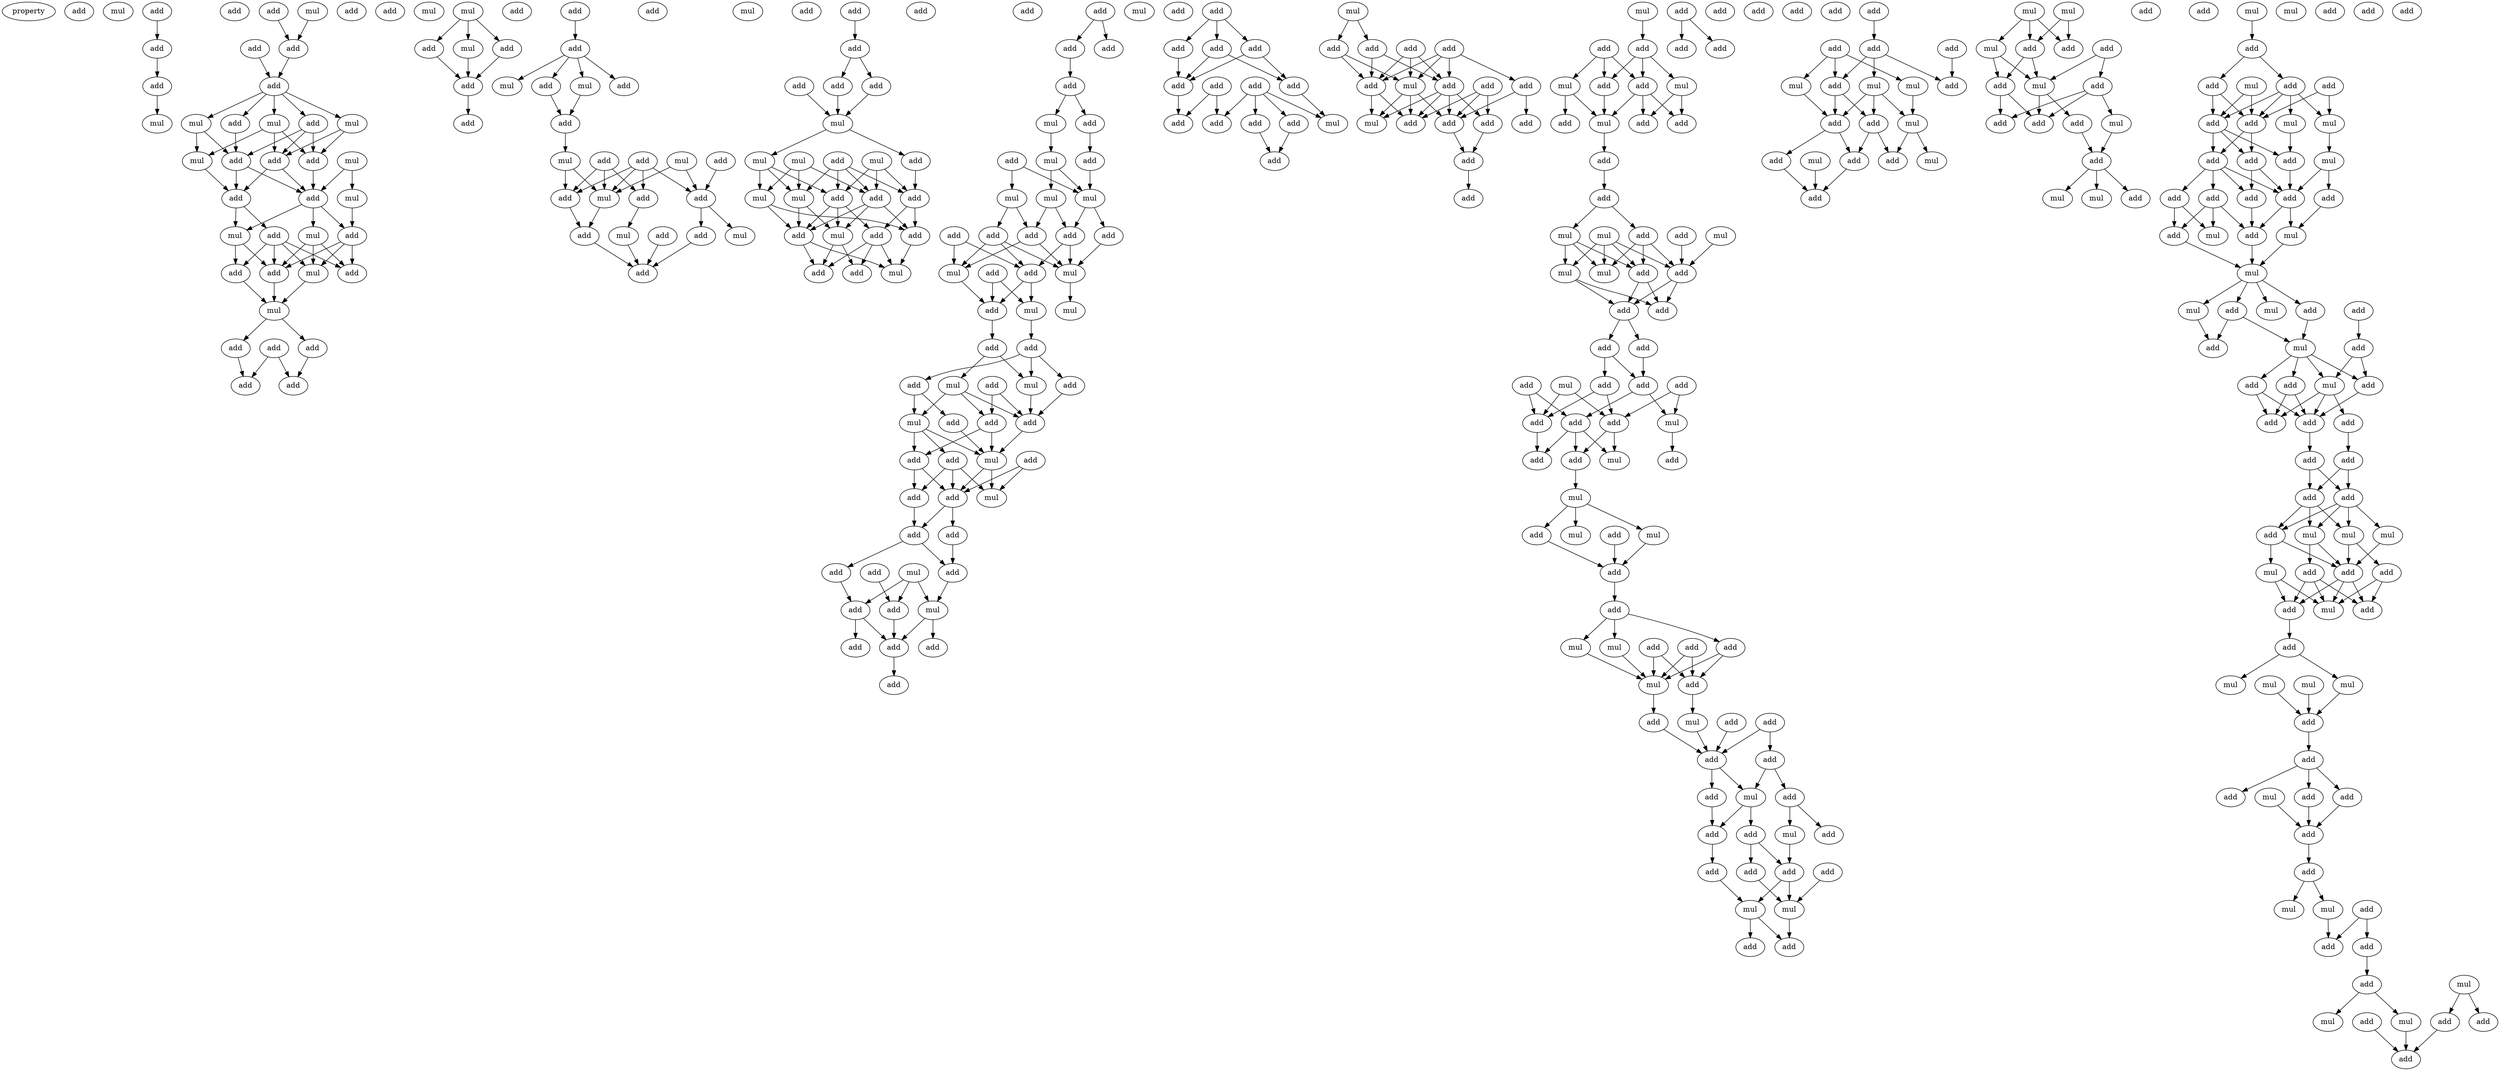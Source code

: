 digraph {
    node [fontcolor=black]
    property [mul=2,lf=1.1]
    0 [ label = add ];
    1 [ label = mul ];
    2 [ label = add ];
    3 [ label = add ];
    4 [ label = add ];
    5 [ label = add ];
    6 [ label = mul ];
    7 [ label = add ];
    8 [ label = mul ];
    9 [ label = add ];
    10 [ label = add ];
    11 [ label = add ];
    12 [ label = add ];
    13 [ label = mul ];
    14 [ label = mul ];
    15 [ label = add ];
    16 [ label = add ];
    17 [ label = mul ];
    18 [ label = mul ];
    19 [ label = add ];
    20 [ label = mul ];
    21 [ label = add ];
    22 [ label = add ];
    23 [ label = add ];
    24 [ label = mul ];
    25 [ label = add ];
    26 [ label = mul ];
    27 [ label = add ];
    28 [ label = add ];
    29 [ label = mul ];
    30 [ label = add ];
    31 [ label = add ];
    32 [ label = mul ];
    33 [ label = add ];
    34 [ label = add ];
    35 [ label = mul ];
    36 [ label = add ];
    37 [ label = add ];
    38 [ label = mul ];
    39 [ label = add ];
    40 [ label = add ];
    41 [ label = add ];
    42 [ label = mul ];
    43 [ label = add ];
    44 [ label = mul ];
    45 [ label = add ];
    46 [ label = add ];
    47 [ label = add ];
    48 [ label = add ];
    49 [ label = add ];
    50 [ label = add ];
    51 [ label = add ];
    52 [ label = mul ];
    53 [ label = add ];
    54 [ label = add ];
    55 [ label = mul ];
    56 [ label = mul ];
    57 [ label = add ];
    58 [ label = add ];
    59 [ label = mul ];
    60 [ label = mul ];
    61 [ label = add ];
    62 [ label = add ];
    63 [ label = mul ];
    64 [ label = add ];
    65 [ label = add ];
    66 [ label = add ];
    67 [ label = mul ];
    68 [ label = add ];
    69 [ label = add ];
    70 [ label = mul ];
    71 [ label = add ];
    72 [ label = add ];
    73 [ label = add ];
    74 [ label = add ];
    75 [ label = add ];
    76 [ label = add ];
    77 [ label = add ];
    78 [ label = add ];
    79 [ label = add ];
    80 [ label = mul ];
    81 [ label = mul ];
    82 [ label = add ];
    83 [ label = mul ];
    84 [ label = add ];
    85 [ label = mul ];
    86 [ label = add ];
    87 [ label = mul ];
    88 [ label = mul ];
    89 [ label = add ];
    90 [ label = add ];
    91 [ label = mul ];
    92 [ label = add ];
    93 [ label = add ];
    94 [ label = add ];
    95 [ label = add ];
    96 [ label = add ];
    97 [ label = add ];
    98 [ label = mul ];
    99 [ label = add ];
    100 [ label = mul ];
    101 [ label = add ];
    102 [ label = add ];
    103 [ label = add ];
    104 [ label = mul ];
    105 [ label = add ];
    106 [ label = mul ];
    107 [ label = add ];
    108 [ label = add ];
    109 [ label = mul ];
    110 [ label = mul ];
    111 [ label = mul ];
    112 [ label = add ];
    113 [ label = add ];
    114 [ label = add ];
    115 [ label = add ];
    116 [ label = add ];
    117 [ label = mul ];
    118 [ label = mul ];
    119 [ label = add ];
    120 [ label = add ];
    121 [ label = add ];
    122 [ label = mul ];
    123 [ label = mul ];
    124 [ label = add ];
    125 [ label = add ];
    126 [ label = mul ];
    127 [ label = mul ];
    128 [ label = add ];
    129 [ label = add ];
    130 [ label = add ];
    131 [ label = mul ];
    132 [ label = add ];
    133 [ label = add ];
    134 [ label = add ];
    135 [ label = mul ];
    136 [ label = add ];
    137 [ label = add ];
    138 [ label = add ];
    139 [ label = add ];
    140 [ label = mul ];
    141 [ label = add ];
    142 [ label = add ];
    143 [ label = add ];
    144 [ label = add ];
    145 [ label = mul ];
    146 [ label = add ];
    147 [ label = add ];
    148 [ label = add ];
    149 [ label = mul ];
    150 [ label = add ];
    151 [ label = add ];
    152 [ label = add ];
    153 [ label = add ];
    154 [ label = add ];
    155 [ label = add ];
    156 [ label = add ];
    157 [ label = add ];
    158 [ label = add ];
    159 [ label = add ];
    160 [ label = add ];
    161 [ label = add ];
    162 [ label = add ];
    163 [ label = add ];
    164 [ label = add ];
    165 [ label = add ];
    166 [ label = mul ];
    167 [ label = add ];
    168 [ label = add ];
    169 [ label = add ];
    170 [ label = mul ];
    171 [ label = add ];
    172 [ label = add ];
    173 [ label = add ];
    174 [ label = add ];
    175 [ label = mul ];
    176 [ label = add ];
    177 [ label = add ];
    178 [ label = add ];
    179 [ label = add ];
    180 [ label = add ];
    181 [ label = add ];
    182 [ label = mul ];
    183 [ label = add ];
    184 [ label = add ];
    185 [ label = add ];
    186 [ label = add ];
    187 [ label = mul ];
    188 [ label = add ];
    189 [ label = add ];
    190 [ label = add ];
    191 [ label = add ];
    192 [ label = add ];
    193 [ label = add ];
    194 [ label = mul ];
    195 [ label = add ];
    196 [ label = add ];
    197 [ label = mul ];
    198 [ label = add ];
    199 [ label = add ];
    200 [ label = add ];
    201 [ label = mul ];
    202 [ label = add ];
    203 [ label = add ];
    204 [ label = add ];
    205 [ label = mul ];
    206 [ label = add ];
    207 [ label = mul ];
    208 [ label = mul ];
    209 [ label = add ];
    210 [ label = add ];
    211 [ label = mul ];
    212 [ label = mul ];
    213 [ label = add ];
    214 [ label = add ];
    215 [ label = add ];
    216 [ label = add ];
    217 [ label = add ];
    218 [ label = add ];
    219 [ label = add ];
    220 [ label = add ];
    221 [ label = add ];
    222 [ label = mul ];
    223 [ label = add ];
    224 [ label = mul ];
    225 [ label = add ];
    226 [ label = add ];
    227 [ label = add ];
    228 [ label = add ];
    229 [ label = mul ];
    230 [ label = add ];
    231 [ label = mul ];
    232 [ label = mul ];
    233 [ label = add ];
    234 [ label = add ];
    235 [ label = add ];
    236 [ label = mul ];
    237 [ label = add ];
    238 [ label = add ];
    239 [ label = add ];
    240 [ label = add ];
    241 [ label = add ];
    242 [ label = mul ];
    243 [ label = mul ];
    244 [ label = mul ];
    245 [ label = add ];
    246 [ label = add ];
    247 [ label = mul ];
    248 [ label = add ];
    249 [ label = add ];
    250 [ label = add ];
    251 [ label = add ];
    252 [ label = add ];
    253 [ label = mul ];
    254 [ label = add ];
    255 [ label = add ];
    256 [ label = mul ];
    257 [ label = add ];
    258 [ label = add ];
    259 [ label = add ];
    260 [ label = add ];
    261 [ label = add ];
    262 [ label = add ];
    263 [ label = mul ];
    264 [ label = mul ];
    265 [ label = add ];
    266 [ label = add ];
    267 [ label = add ];
    268 [ label = add ];
    269 [ label = add ];
    270 [ label = add ];
    271 [ label = add ];
    272 [ label = mul ];
    273 [ label = add ];
    274 [ label = mul ];
    275 [ label = add ];
    276 [ label = mul ];
    277 [ label = add ];
    278 [ label = add ];
    279 [ label = mul ];
    280 [ label = add ];
    281 [ label = add ];
    282 [ label = mul ];
    283 [ label = mul ];
    284 [ label = add ];
    285 [ label = add ];
    286 [ label = mul ];
    287 [ label = mul ];
    288 [ label = add ];
    289 [ label = mul ];
    290 [ label = add ];
    291 [ label = add ];
    292 [ label = add ];
    293 [ label = mul ];
    294 [ label = add ];
    295 [ label = add ];
    296 [ label = add ];
    297 [ label = add ];
    298 [ label = add ];
    299 [ label = mul ];
    300 [ label = add ];
    301 [ label = add ];
    302 [ label = mul ];
    303 [ label = mul ];
    304 [ label = add ];
    305 [ label = mul ];
    306 [ label = add ];
    307 [ label = add ];
    308 [ label = mul ];
    309 [ label = add ];
    310 [ label = add ];
    311 [ label = add ];
    312 [ label = add ];
    313 [ label = mul ];
    314 [ label = mul ];
    315 [ label = add ];
    316 [ label = add ];
    317 [ label = mul ];
    318 [ label = add ];
    319 [ label = add ];
    320 [ label = add ];
    321 [ label = add ];
    322 [ label = add ];
    323 [ label = add ];
    324 [ label = mul ];
    325 [ label = add ];
    326 [ label = mul ];
    327 [ label = add ];
    328 [ label = mul ];
    329 [ label = mul ];
    330 [ label = mul ];
    331 [ label = add ];
    332 [ label = mul ];
    333 [ label = add ];
    334 [ label = add ];
    335 [ label = add ];
    336 [ label = mul ];
    337 [ label = add ];
    338 [ label = mul ];
    339 [ label = add ];
    340 [ label = add ];
    341 [ label = add ];
    342 [ label = add ];
    343 [ label = add ];
    344 [ label = add ];
    345 [ label = add ];
    346 [ label = add ];
    347 [ label = add ];
    348 [ label = add ];
    349 [ label = mul ];
    350 [ label = mul ];
    351 [ label = mul ];
    352 [ label = add ];
    353 [ label = add ];
    354 [ label = add ];
    355 [ label = mul ];
    356 [ label = add ];
    357 [ label = add ];
    358 [ label = add ];
    359 [ label = mul ];
    360 [ label = add ];
    361 [ label = mul ];
    362 [ label = mul ];
    363 [ label = mul ];
    364 [ label = mul ];
    365 [ label = add ];
    366 [ label = add ];
    367 [ label = add ];
    368 [ label = add ];
    369 [ label = mul ];
    370 [ label = add ];
    371 [ label = add ];
    372 [ label = add ];
    373 [ label = add ];
    374 [ label = add ];
    375 [ label = mul ];
    376 [ label = add ];
    377 [ label = mul ];
    378 [ label = add ];
    379 [ label = add ];
    380 [ label = add ];
    381 [ label = add ];
    382 [ label = mul ];
    383 [ label = add ];
    384 [ label = mul ];
    385 [ label = mul ];
    386 [ label = add ];
    387 [ label = add ];
    388 [ label = add ];
    2 -> 4 [ name = 0 ];
    4 -> 5 [ name = 1 ];
    5 -> 6 [ name = 2 ];
    7 -> 11 [ name = 3 ];
    8 -> 11 [ name = 4 ];
    10 -> 12 [ name = 5 ];
    11 -> 12 [ name = 6 ];
    12 -> 13 [ name = 7 ];
    12 -> 14 [ name = 8 ];
    12 -> 15 [ name = 9 ];
    12 -> 16 [ name = 10 ];
    12 -> 17 [ name = 11 ];
    13 -> 18 [ name = 12 ];
    13 -> 19 [ name = 13 ];
    13 -> 21 [ name = 14 ];
    14 -> 19 [ name = 15 ];
    14 -> 21 [ name = 16 ];
    15 -> 22 [ name = 17 ];
    16 -> 19 [ name = 18 ];
    16 -> 21 [ name = 19 ];
    16 -> 22 [ name = 20 ];
    17 -> 18 [ name = 21 ];
    17 -> 22 [ name = 22 ];
    18 -> 23 [ name = 23 ];
    19 -> 23 [ name = 24 ];
    19 -> 25 [ name = 25 ];
    20 -> 24 [ name = 26 ];
    20 -> 25 [ name = 27 ];
    21 -> 25 [ name = 28 ];
    22 -> 23 [ name = 29 ];
    22 -> 25 [ name = 30 ];
    23 -> 26 [ name = 31 ];
    23 -> 27 [ name = 32 ];
    24 -> 28 [ name = 33 ];
    25 -> 26 [ name = 34 ];
    25 -> 28 [ name = 35 ];
    25 -> 29 [ name = 36 ];
    26 -> 31 [ name = 37 ];
    26 -> 33 [ name = 38 ];
    27 -> 30 [ name = 39 ];
    27 -> 31 [ name = 40 ];
    27 -> 32 [ name = 41 ];
    27 -> 33 [ name = 42 ];
    28 -> 30 [ name = 43 ];
    28 -> 32 [ name = 44 ];
    28 -> 33 [ name = 45 ];
    29 -> 30 [ name = 46 ];
    29 -> 32 [ name = 47 ];
    29 -> 33 [ name = 48 ];
    31 -> 35 [ name = 49 ];
    32 -> 35 [ name = 50 ];
    33 -> 35 [ name = 51 ];
    35 -> 36 [ name = 52 ];
    35 -> 39 [ name = 53 ];
    36 -> 41 [ name = 54 ];
    37 -> 40 [ name = 55 ];
    37 -> 41 [ name = 56 ];
    39 -> 40 [ name = 57 ];
    42 -> 43 [ name = 58 ];
    42 -> 44 [ name = 59 ];
    42 -> 45 [ name = 60 ];
    43 -> 46 [ name = 61 ];
    44 -> 46 [ name = 62 ];
    45 -> 46 [ name = 63 ];
    46 -> 49 [ name = 64 ];
    48 -> 51 [ name = 65 ];
    51 -> 52 [ name = 66 ];
    51 -> 53 [ name = 67 ];
    51 -> 54 [ name = 68 ];
    51 -> 56 [ name = 69 ];
    53 -> 57 [ name = 70 ];
    56 -> 57 [ name = 71 ];
    57 -> 60 [ name = 72 ];
    58 -> 64 [ name = 73 ];
    59 -> 63 [ name = 74 ];
    59 -> 64 [ name = 75 ];
    60 -> 63 [ name = 76 ];
    60 -> 66 [ name = 77 ];
    61 -> 63 [ name = 78 ];
    61 -> 64 [ name = 79 ];
    61 -> 65 [ name = 80 ];
    61 -> 66 [ name = 81 ];
    62 -> 63 [ name = 82 ];
    62 -> 65 [ name = 83 ];
    62 -> 66 [ name = 84 ];
    63 -> 71 [ name = 85 ];
    64 -> 67 [ name = 86 ];
    64 -> 68 [ name = 87 ];
    65 -> 70 [ name = 88 ];
    66 -> 71 [ name = 89 ];
    68 -> 73 [ name = 90 ];
    69 -> 73 [ name = 91 ];
    70 -> 73 [ name = 92 ];
    71 -> 73 [ name = 93 ];
    74 -> 75 [ name = 94 ];
    75 -> 78 [ name = 95 ];
    75 -> 79 [ name = 96 ];
    77 -> 80 [ name = 97 ];
    78 -> 80 [ name = 98 ];
    79 -> 80 [ name = 99 ];
    80 -> 81 [ name = 100 ];
    80 -> 84 [ name = 101 ];
    81 -> 86 [ name = 102 ];
    81 -> 87 [ name = 103 ];
    81 -> 88 [ name = 104 ];
    82 -> 86 [ name = 105 ];
    82 -> 87 [ name = 106 ];
    82 -> 89 [ name = 107 ];
    82 -> 90 [ name = 108 ];
    83 -> 87 [ name = 109 ];
    83 -> 88 [ name = 110 ];
    83 -> 90 [ name = 111 ];
    84 -> 89 [ name = 112 ];
    85 -> 86 [ name = 113 ];
    85 -> 89 [ name = 114 ];
    85 -> 90 [ name = 115 ];
    86 -> 91 [ name = 116 ];
    86 -> 92 [ name = 117 ];
    86 -> 93 [ name = 118 ];
    87 -> 91 [ name = 119 ];
    87 -> 93 [ name = 120 ];
    88 -> 93 [ name = 121 ];
    88 -> 94 [ name = 122 ];
    89 -> 92 [ name = 123 ];
    89 -> 94 [ name = 124 ];
    90 -> 91 [ name = 125 ];
    90 -> 93 [ name = 126 ];
    90 -> 94 [ name = 127 ];
    91 -> 95 [ name = 128 ];
    91 -> 97 [ name = 129 ];
    92 -> 95 [ name = 130 ];
    92 -> 97 [ name = 131 ];
    92 -> 98 [ name = 132 ];
    93 -> 95 [ name = 133 ];
    93 -> 98 [ name = 134 ];
    94 -> 98 [ name = 135 ];
    99 -> 101 [ name = 136 ];
    99 -> 102 [ name = 137 ];
    101 -> 103 [ name = 138 ];
    103 -> 104 [ name = 139 ];
    103 -> 105 [ name = 140 ];
    104 -> 106 [ name = 141 ];
    105 -> 107 [ name = 142 ];
    106 -> 110 [ name = 143 ];
    106 -> 111 [ name = 144 ];
    107 -> 111 [ name = 145 ];
    108 -> 109 [ name = 146 ];
    108 -> 111 [ name = 147 ];
    109 -> 112 [ name = 148 ];
    109 -> 114 [ name = 149 ];
    110 -> 112 [ name = 150 ];
    110 -> 115 [ name = 151 ];
    111 -> 115 [ name = 152 ];
    111 -> 116 [ name = 153 ];
    112 -> 117 [ name = 154 ];
    112 -> 118 [ name = 155 ];
    113 -> 117 [ name = 156 ];
    113 -> 120 [ name = 157 ];
    114 -> 117 [ name = 158 ];
    114 -> 118 [ name = 159 ];
    114 -> 120 [ name = 160 ];
    115 -> 118 [ name = 161 ];
    115 -> 120 [ name = 162 ];
    116 -> 118 [ name = 163 ];
    117 -> 121 [ name = 164 ];
    118 -> 123 [ name = 165 ];
    119 -> 121 [ name = 166 ];
    119 -> 122 [ name = 167 ];
    120 -> 121 [ name = 168 ];
    120 -> 122 [ name = 169 ];
    121 -> 124 [ name = 170 ];
    122 -> 125 [ name = 171 ];
    124 -> 126 [ name = 172 ];
    124 -> 127 [ name = 173 ];
    125 -> 126 [ name = 174 ];
    125 -> 128 [ name = 175 ];
    125 -> 130 [ name = 176 ];
    126 -> 132 [ name = 177 ];
    127 -> 131 [ name = 178 ];
    127 -> 132 [ name = 179 ];
    127 -> 134 [ name = 180 ];
    128 -> 131 [ name = 181 ];
    128 -> 133 [ name = 182 ];
    129 -> 132 [ name = 183 ];
    129 -> 134 [ name = 184 ];
    130 -> 132 [ name = 185 ];
    131 -> 135 [ name = 186 ];
    131 -> 136 [ name = 187 ];
    131 -> 137 [ name = 188 ];
    132 -> 135 [ name = 189 ];
    133 -> 135 [ name = 190 ];
    134 -> 135 [ name = 191 ];
    134 -> 137 [ name = 192 ];
    135 -> 139 [ name = 193 ];
    135 -> 140 [ name = 194 ];
    136 -> 139 [ name = 195 ];
    136 -> 140 [ name = 196 ];
    136 -> 141 [ name = 197 ];
    137 -> 139 [ name = 198 ];
    137 -> 141 [ name = 199 ];
    138 -> 139 [ name = 200 ];
    138 -> 140 [ name = 201 ];
    139 -> 142 [ name = 202 ];
    139 -> 143 [ name = 203 ];
    141 -> 142 [ name = 204 ];
    142 -> 144 [ name = 205 ];
    142 -> 147 [ name = 206 ];
    143 -> 147 [ name = 207 ];
    144 -> 148 [ name = 208 ];
    145 -> 148 [ name = 209 ];
    145 -> 149 [ name = 210 ];
    145 -> 150 [ name = 211 ];
    146 -> 150 [ name = 212 ];
    147 -> 149 [ name = 213 ];
    148 -> 151 [ name = 214 ];
    148 -> 152 [ name = 215 ];
    149 -> 151 [ name = 216 ];
    149 -> 153 [ name = 217 ];
    150 -> 151 [ name = 218 ];
    151 -> 156 [ name = 219 ];
    155 -> 157 [ name = 220 ];
    155 -> 158 [ name = 221 ];
    155 -> 159 [ name = 222 ];
    157 -> 162 [ name = 223 ];
    158 -> 162 [ name = 224 ];
    158 -> 163 [ name = 225 ];
    159 -> 162 [ name = 226 ];
    159 -> 163 [ name = 227 ];
    160 -> 167 [ name = 228 ];
    160 -> 168 [ name = 229 ];
    161 -> 164 [ name = 230 ];
    161 -> 165 [ name = 231 ];
    161 -> 166 [ name = 232 ];
    161 -> 168 [ name = 233 ];
    162 -> 167 [ name = 234 ];
    163 -> 166 [ name = 235 ];
    164 -> 169 [ name = 236 ];
    165 -> 169 [ name = 237 ];
    170 -> 172 [ name = 238 ];
    170 -> 174 [ name = 239 ];
    171 -> 175 [ name = 240 ];
    171 -> 177 [ name = 241 ];
    171 -> 178 [ name = 242 ];
    171 -> 179 [ name = 243 ];
    172 -> 178 [ name = 244 ];
    172 -> 179 [ name = 245 ];
    173 -> 175 [ name = 246 ];
    173 -> 178 [ name = 247 ];
    173 -> 179 [ name = 248 ];
    174 -> 175 [ name = 249 ];
    174 -> 179 [ name = 250 ];
    175 -> 181 [ name = 251 ];
    175 -> 182 [ name = 252 ];
    175 -> 184 [ name = 253 ];
    176 -> 181 [ name = 254 ];
    176 -> 183 [ name = 255 ];
    176 -> 184 [ name = 256 ];
    177 -> 180 [ name = 257 ];
    177 -> 184 [ name = 258 ];
    178 -> 181 [ name = 259 ];
    178 -> 182 [ name = 260 ];
    178 -> 183 [ name = 261 ];
    178 -> 184 [ name = 262 ];
    179 -> 181 [ name = 263 ];
    179 -> 182 [ name = 264 ];
    183 -> 185 [ name = 265 ];
    184 -> 185 [ name = 266 ];
    185 -> 186 [ name = 267 ];
    187 -> 191 [ name = 268 ];
    188 -> 189 [ name = 269 ];
    188 -> 190 [ name = 270 ];
    191 -> 193 [ name = 271 ];
    191 -> 195 [ name = 272 ];
    191 -> 197 [ name = 273 ];
    192 -> 193 [ name = 274 ];
    192 -> 194 [ name = 275 ];
    192 -> 195 [ name = 276 ];
    193 -> 201 [ name = 277 ];
    194 -> 200 [ name = 278 ];
    194 -> 201 [ name = 279 ];
    195 -> 198 [ name = 280 ];
    195 -> 199 [ name = 281 ];
    195 -> 201 [ name = 282 ];
    197 -> 198 [ name = 283 ];
    197 -> 199 [ name = 284 ];
    201 -> 202 [ name = 285 ];
    202 -> 203 [ name = 286 ];
    203 -> 206 [ name = 287 ];
    203 -> 207 [ name = 288 ];
    204 -> 209 [ name = 289 ];
    205 -> 209 [ name = 290 ];
    205 -> 210 [ name = 291 ];
    205 -> 211 [ name = 292 ];
    205 -> 212 [ name = 293 ];
    206 -> 209 [ name = 294 ];
    206 -> 210 [ name = 295 ];
    206 -> 211 [ name = 296 ];
    207 -> 210 [ name = 297 ];
    207 -> 211 [ name = 298 ];
    207 -> 212 [ name = 299 ];
    208 -> 209 [ name = 300 ];
    209 -> 213 [ name = 301 ];
    209 -> 214 [ name = 302 ];
    210 -> 213 [ name = 303 ];
    210 -> 214 [ name = 304 ];
    212 -> 213 [ name = 305 ];
    212 -> 214 [ name = 306 ];
    214 -> 216 [ name = 307 ];
    214 -> 217 [ name = 308 ];
    216 -> 219 [ name = 309 ];
    217 -> 218 [ name = 310 ];
    217 -> 219 [ name = 311 ];
    218 -> 225 [ name = 312 ];
    218 -> 226 [ name = 313 ];
    219 -> 223 [ name = 314 ];
    219 -> 224 [ name = 315 ];
    220 -> 223 [ name = 316 ];
    220 -> 226 [ name = 317 ];
    221 -> 224 [ name = 318 ];
    221 -> 225 [ name = 319 ];
    222 -> 225 [ name = 320 ];
    222 -> 226 [ name = 321 ];
    223 -> 227 [ name = 322 ];
    223 -> 229 [ name = 323 ];
    223 -> 230 [ name = 324 ];
    224 -> 228 [ name = 325 ];
    225 -> 229 [ name = 326 ];
    225 -> 230 [ name = 327 ];
    226 -> 227 [ name = 328 ];
    230 -> 231 [ name = 329 ];
    231 -> 232 [ name = 330 ];
    231 -> 234 [ name = 331 ];
    231 -> 236 [ name = 332 ];
    233 -> 237 [ name = 333 ];
    234 -> 237 [ name = 334 ];
    236 -> 237 [ name = 335 ];
    237 -> 238 [ name = 336 ];
    238 -> 239 [ name = 337 ];
    238 -> 242 [ name = 338 ];
    238 -> 243 [ name = 339 ];
    239 -> 244 [ name = 340 ];
    239 -> 245 [ name = 341 ];
    240 -> 244 [ name = 342 ];
    240 -> 245 [ name = 343 ];
    241 -> 244 [ name = 344 ];
    241 -> 245 [ name = 345 ];
    242 -> 244 [ name = 346 ];
    243 -> 244 [ name = 347 ];
    244 -> 249 [ name = 348 ];
    245 -> 247 [ name = 349 ];
    246 -> 250 [ name = 350 ];
    246 -> 251 [ name = 351 ];
    247 -> 251 [ name = 352 ];
    248 -> 251 [ name = 353 ];
    249 -> 251 [ name = 354 ];
    250 -> 252 [ name = 355 ];
    250 -> 253 [ name = 356 ];
    251 -> 253 [ name = 357 ];
    251 -> 254 [ name = 358 ];
    252 -> 256 [ name = 359 ];
    252 -> 257 [ name = 360 ];
    253 -> 255 [ name = 361 ];
    253 -> 258 [ name = 362 ];
    254 -> 255 [ name = 363 ];
    255 -> 261 [ name = 364 ];
    256 -> 259 [ name = 365 ];
    258 -> 259 [ name = 366 ];
    258 -> 260 [ name = 367 ];
    259 -> 263 [ name = 368 ];
    259 -> 264 [ name = 369 ];
    260 -> 264 [ name = 370 ];
    261 -> 263 [ name = 371 ];
    262 -> 264 [ name = 372 ];
    263 -> 266 [ name = 373 ];
    263 -> 267 [ name = 374 ];
    264 -> 267 [ name = 375 ];
    268 -> 270 [ name = 376 ];
    269 -> 272 [ name = 377 ];
    269 -> 273 [ name = 378 ];
    269 -> 274 [ name = 379 ];
    270 -> 273 [ name = 380 ];
    270 -> 275 [ name = 381 ];
    270 -> 276 [ name = 382 ];
    271 -> 275 [ name = 383 ];
    272 -> 277 [ name = 384 ];
    273 -> 277 [ name = 385 ];
    273 -> 278 [ name = 386 ];
    274 -> 279 [ name = 387 ];
    276 -> 277 [ name = 388 ];
    276 -> 278 [ name = 389 ];
    276 -> 279 [ name = 390 ];
    277 -> 280 [ name = 391 ];
    277 -> 284 [ name = 392 ];
    278 -> 281 [ name = 393 ];
    278 -> 284 [ name = 394 ];
    279 -> 281 [ name = 395 ];
    279 -> 283 [ name = 396 ];
    280 -> 285 [ name = 397 ];
    282 -> 285 [ name = 398 ];
    284 -> 285 [ name = 399 ];
    286 -> 288 [ name = 400 ];
    286 -> 289 [ name = 401 ];
    286 -> 291 [ name = 402 ];
    287 -> 288 [ name = 403 ];
    287 -> 291 [ name = 404 ];
    289 -> 292 [ name = 405 ];
    289 -> 293 [ name = 406 ];
    290 -> 293 [ name = 407 ];
    290 -> 294 [ name = 408 ];
    291 -> 292 [ name = 409 ];
    291 -> 293 [ name = 410 ];
    292 -> 297 [ name = 411 ];
    292 -> 298 [ name = 412 ];
    293 -> 295 [ name = 413 ];
    293 -> 298 [ name = 414 ];
    294 -> 297 [ name = 415 ];
    294 -> 298 [ name = 416 ];
    294 -> 299 [ name = 417 ];
    295 -> 300 [ name = 418 ];
    299 -> 300 [ name = 419 ];
    300 -> 302 [ name = 420 ];
    300 -> 303 [ name = 421 ];
    300 -> 304 [ name = 422 ];
    305 -> 306 [ name = 423 ];
    306 -> 307 [ name = 424 ];
    306 -> 310 [ name = 425 ];
    307 -> 311 [ name = 426 ];
    307 -> 312 [ name = 427 ];
    308 -> 311 [ name = 428 ];
    308 -> 312 [ name = 429 ];
    309 -> 312 [ name = 430 ];
    309 -> 313 [ name = 431 ];
    310 -> 311 [ name = 432 ];
    310 -> 312 [ name = 433 ];
    310 -> 313 [ name = 434 ];
    310 -> 314 [ name = 435 ];
    311 -> 315 [ name = 436 ];
    311 -> 316 [ name = 437 ];
    311 -> 318 [ name = 438 ];
    312 -> 316 [ name = 439 ];
    312 -> 318 [ name = 440 ];
    313 -> 317 [ name = 441 ];
    314 -> 315 [ name = 442 ];
    315 -> 319 [ name = 443 ];
    316 -> 319 [ name = 444 ];
    316 -> 320 [ name = 445 ];
    316 -> 321 [ name = 446 ];
    316 -> 322 [ name = 447 ];
    317 -> 319 [ name = 448 ];
    317 -> 323 [ name = 449 ];
    318 -> 319 [ name = 450 ];
    318 -> 322 [ name = 451 ];
    319 -> 327 [ name = 452 ];
    319 -> 328 [ name = 453 ];
    320 -> 324 [ name = 454 ];
    320 -> 325 [ name = 455 ];
    321 -> 324 [ name = 456 ];
    321 -> 325 [ name = 457 ];
    321 -> 327 [ name = 458 ];
    322 -> 327 [ name = 459 ];
    323 -> 328 [ name = 460 ];
    325 -> 329 [ name = 461 ];
    327 -> 329 [ name = 462 ];
    328 -> 329 [ name = 463 ];
    329 -> 330 [ name = 464 ];
    329 -> 331 [ name = 465 ];
    329 -> 332 [ name = 466 ];
    329 -> 333 [ name = 467 ];
    331 -> 336 [ name = 468 ];
    332 -> 335 [ name = 469 ];
    333 -> 335 [ name = 470 ];
    333 -> 336 [ name = 471 ];
    334 -> 337 [ name = 472 ];
    336 -> 338 [ name = 473 ];
    336 -> 339 [ name = 474 ];
    336 -> 340 [ name = 475 ];
    336 -> 341 [ name = 476 ];
    337 -> 338 [ name = 477 ];
    337 -> 340 [ name = 478 ];
    338 -> 342 [ name = 479 ];
    338 -> 343 [ name = 480 ];
    338 -> 344 [ name = 481 ];
    339 -> 343 [ name = 482 ];
    339 -> 344 [ name = 483 ];
    340 -> 344 [ name = 484 ];
    341 -> 343 [ name = 485 ];
    341 -> 344 [ name = 486 ];
    342 -> 345 [ name = 487 ];
    344 -> 346 [ name = 488 ];
    345 -> 347 [ name = 489 ];
    345 -> 348 [ name = 490 ];
    346 -> 347 [ name = 491 ];
    346 -> 348 [ name = 492 ];
    347 -> 349 [ name = 493 ];
    347 -> 350 [ name = 494 ];
    347 -> 352 [ name = 495 ];
    348 -> 349 [ name = 496 ];
    348 -> 350 [ name = 497 ];
    348 -> 351 [ name = 498 ];
    348 -> 352 [ name = 499 ];
    349 -> 354 [ name = 500 ];
    349 -> 356 [ name = 501 ];
    350 -> 353 [ name = 502 ];
    350 -> 354 [ name = 503 ];
    351 -> 354 [ name = 504 ];
    352 -> 354 [ name = 505 ];
    352 -> 355 [ name = 506 ];
    353 -> 357 [ name = 507 ];
    353 -> 358 [ name = 508 ];
    353 -> 359 [ name = 509 ];
    354 -> 357 [ name = 510 ];
    354 -> 358 [ name = 511 ];
    354 -> 359 [ name = 512 ];
    355 -> 357 [ name = 513 ];
    355 -> 359 [ name = 514 ];
    356 -> 358 [ name = 515 ];
    356 -> 359 [ name = 516 ];
    357 -> 360 [ name = 517 ];
    360 -> 361 [ name = 518 ];
    360 -> 364 [ name = 519 ];
    362 -> 365 [ name = 520 ];
    363 -> 365 [ name = 521 ];
    364 -> 365 [ name = 522 ];
    365 -> 366 [ name = 523 ];
    366 -> 367 [ name = 524 ];
    366 -> 370 [ name = 525 ];
    366 -> 371 [ name = 526 ];
    367 -> 372 [ name = 527 ];
    369 -> 372 [ name = 528 ];
    371 -> 372 [ name = 529 ];
    372 -> 373 [ name = 530 ];
    373 -> 375 [ name = 531 ];
    373 -> 377 [ name = 532 ];
    374 -> 379 [ name = 533 ];
    374 -> 380 [ name = 534 ];
    377 -> 380 [ name = 535 ];
    379 -> 381 [ name = 536 ];
    381 -> 384 [ name = 537 ];
    381 -> 385 [ name = 538 ];
    382 -> 386 [ name = 539 ];
    382 -> 387 [ name = 540 ];
    383 -> 388 [ name = 541 ];
    385 -> 388 [ name = 542 ];
    387 -> 388 [ name = 543 ];
}
